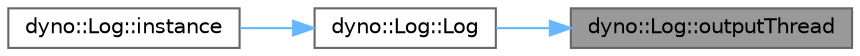 digraph "dyno::Log::outputThread"
{
 // LATEX_PDF_SIZE
  bgcolor="transparent";
  edge [fontname=Helvetica,fontsize=10,labelfontname=Helvetica,labelfontsize=10];
  node [fontname=Helvetica,fontsize=10,shape=box,height=0.2,width=0.4];
  rankdir="RL";
  Node1 [id="Node000001",label="dyno::Log::outputThread",height=0.2,width=0.4,color="gray40", fillcolor="grey60", style="filled", fontcolor="black",tooltip=" "];
  Node1 -> Node2 [id="edge1_Node000001_Node000002",dir="back",color="steelblue1",style="solid",tooltip=" "];
  Node2 [id="Node000002",label="dyno::Log::Log",height=0.2,width=0.4,color="grey40", fillcolor="white", style="filled",URL="$classdyno_1_1_log.html#a6022c11f329877329164b975bc97fb96",tooltip=" "];
  Node2 -> Node3 [id="edge2_Node000002_Node000003",dir="back",color="steelblue1",style="solid",tooltip=" "];
  Node3 [id="Node000003",label="dyno::Log::instance",height=0.2,width=0.4,color="grey40", fillcolor="white", style="filled",URL="$classdyno_1_1_log.html#af4089bbd23cc94b39416cb95b9a00a9b",tooltip=" "];
}

